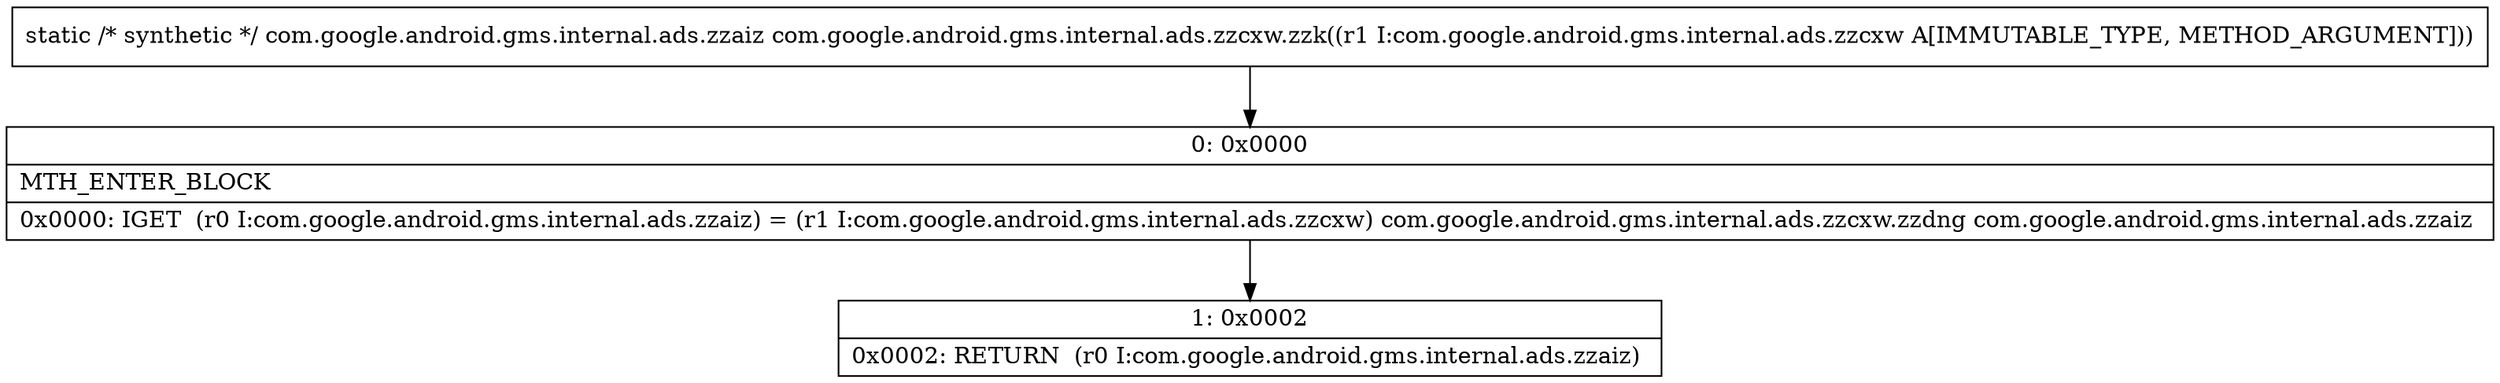 digraph "CFG forcom.google.android.gms.internal.ads.zzcxw.zzk(Lcom\/google\/android\/gms\/internal\/ads\/zzcxw;)Lcom\/google\/android\/gms\/internal\/ads\/zzaiz;" {
Node_0 [shape=record,label="{0\:\ 0x0000|MTH_ENTER_BLOCK\l|0x0000: IGET  (r0 I:com.google.android.gms.internal.ads.zzaiz) = (r1 I:com.google.android.gms.internal.ads.zzcxw) com.google.android.gms.internal.ads.zzcxw.zzdng com.google.android.gms.internal.ads.zzaiz \l}"];
Node_1 [shape=record,label="{1\:\ 0x0002|0x0002: RETURN  (r0 I:com.google.android.gms.internal.ads.zzaiz) \l}"];
MethodNode[shape=record,label="{static \/* synthetic *\/ com.google.android.gms.internal.ads.zzaiz com.google.android.gms.internal.ads.zzcxw.zzk((r1 I:com.google.android.gms.internal.ads.zzcxw A[IMMUTABLE_TYPE, METHOD_ARGUMENT])) }"];
MethodNode -> Node_0;
Node_0 -> Node_1;
}

